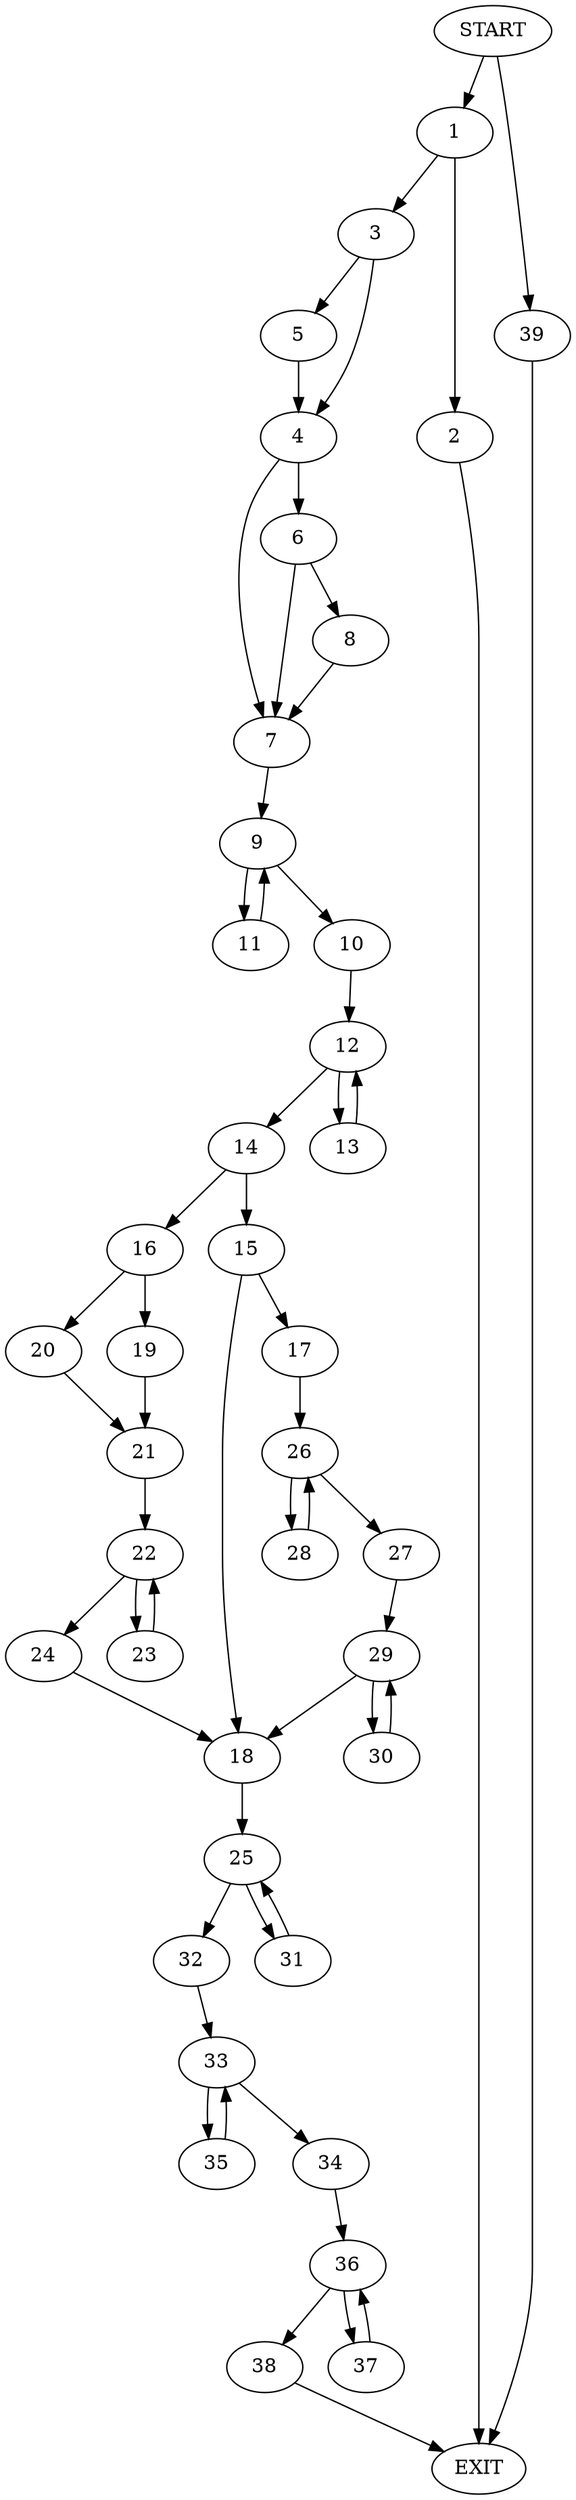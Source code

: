 digraph {
0 [label="START"]
40 [label="EXIT"]
0 -> 1
1 -> 2
1 -> 3
3 -> 4
3 -> 5
2 -> 40
4 -> 6
4 -> 7
5 -> 4
6 -> 7
6 -> 8
7 -> 9
8 -> 7
9 -> 10
9 -> 11
10 -> 12
11 -> 9
12 -> 13
12 -> 14
13 -> 12
14 -> 15
14 -> 16
15 -> 17
15 -> 18
16 -> 19
16 -> 20
19 -> 21
20 -> 21
21 -> 22
22 -> 23
22 -> 24
23 -> 22
24 -> 18
18 -> 25
17 -> 26
26 -> 27
26 -> 28
27 -> 29
28 -> 26
29 -> 30
29 -> 18
30 -> 29
25 -> 31
25 -> 32
31 -> 25
32 -> 33
33 -> 34
33 -> 35
34 -> 36
35 -> 33
36 -> 37
36 -> 38
37 -> 36
38 -> 40
0 -> 39
39 -> 40
}
